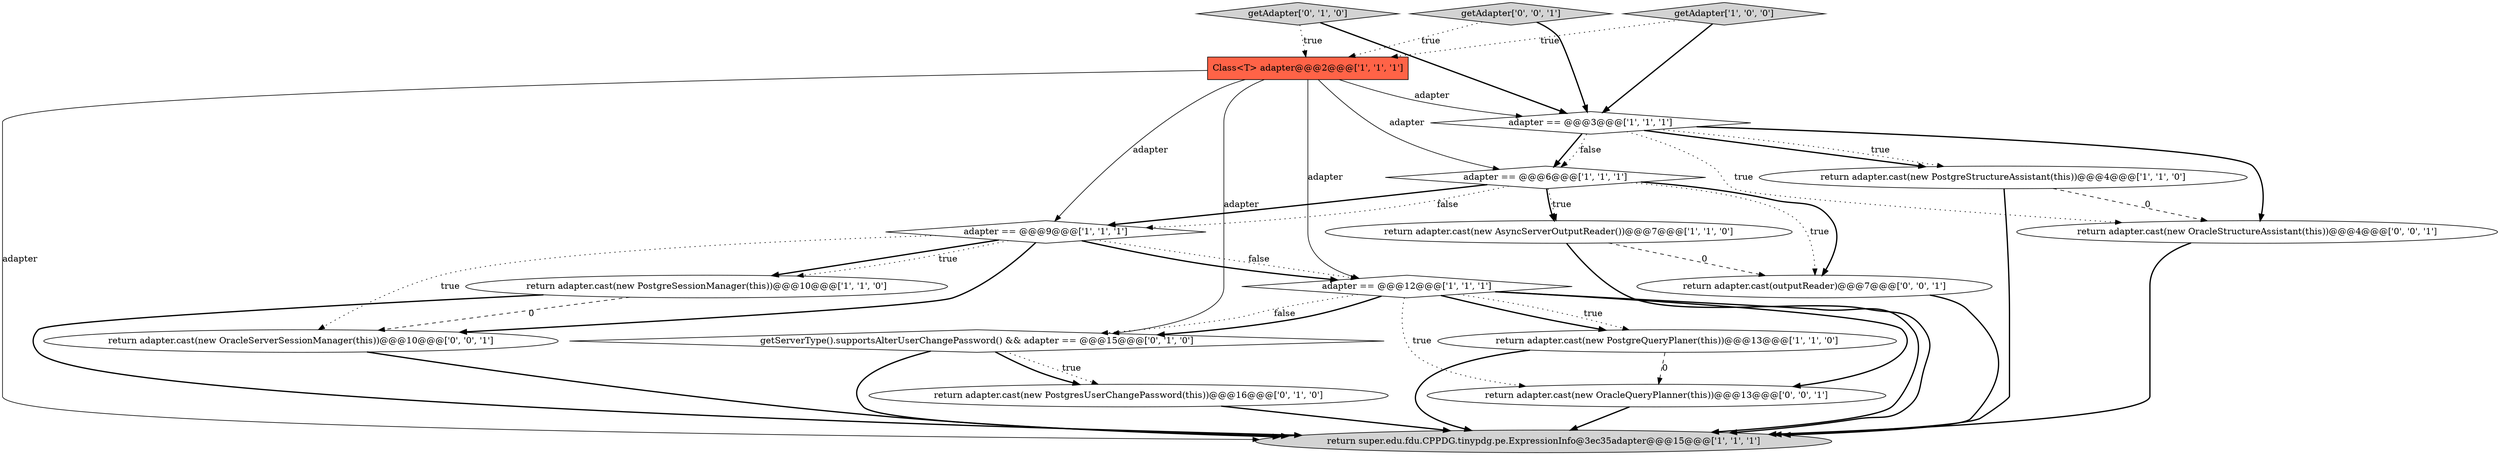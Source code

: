 digraph {
2 [style = filled, label = "return adapter.cast(new PostgreSessionManager(this))@@@10@@@['1', '1', '0']", fillcolor = white, shape = ellipse image = "AAA0AAABBB1BBB"];
1 [style = filled, label = "Class<T> adapter@@@2@@@['1', '1', '1']", fillcolor = tomato, shape = box image = "AAA0AAABBB1BBB"];
10 [style = filled, label = "getAdapter['1', '0', '0']", fillcolor = lightgray, shape = diamond image = "AAA0AAABBB1BBB"];
9 [style = filled, label = "return adapter.cast(new AsyncServerOutputReader())@@@7@@@['1', '1', '0']", fillcolor = white, shape = ellipse image = "AAA0AAABBB1BBB"];
11 [style = filled, label = "getAdapter['0', '1', '0']", fillcolor = lightgray, shape = diamond image = "AAA0AAABBB2BBB"];
13 [style = filled, label = "return adapter.cast(new PostgresUserChangePassword(this))@@@16@@@['0', '1', '0']", fillcolor = white, shape = ellipse image = "AAA1AAABBB2BBB"];
14 [style = filled, label = "return adapter.cast(new OracleServerSessionManager(this))@@@10@@@['0', '0', '1']", fillcolor = white, shape = ellipse image = "AAA0AAABBB3BBB"];
17 [style = filled, label = "return adapter.cast(new OracleQueryPlanner(this))@@@13@@@['0', '0', '1']", fillcolor = white, shape = ellipse image = "AAA0AAABBB3BBB"];
0 [style = filled, label = "adapter == @@@3@@@['1', '1', '1']", fillcolor = white, shape = diamond image = "AAA0AAABBB1BBB"];
12 [style = filled, label = "getServerType().supportsAlterUserChangePassword() && adapter == @@@15@@@['0', '1', '0']", fillcolor = white, shape = diamond image = "AAA1AAABBB2BBB"];
3 [style = filled, label = "adapter == @@@12@@@['1', '1', '1']", fillcolor = white, shape = diamond image = "AAA0AAABBB1BBB"];
8 [style = filled, label = "adapter == @@@6@@@['1', '1', '1']", fillcolor = white, shape = diamond image = "AAA0AAABBB1BBB"];
16 [style = filled, label = "getAdapter['0', '0', '1']", fillcolor = lightgray, shape = diamond image = "AAA0AAABBB3BBB"];
5 [style = filled, label = "adapter == @@@9@@@['1', '1', '1']", fillcolor = white, shape = diamond image = "AAA0AAABBB1BBB"];
18 [style = filled, label = "return adapter.cast(new OracleStructureAssistant(this))@@@4@@@['0', '0', '1']", fillcolor = white, shape = ellipse image = "AAA0AAABBB3BBB"];
4 [style = filled, label = "return adapter.cast(new PostgreQueryPlaner(this))@@@13@@@['1', '1', '0']", fillcolor = white, shape = ellipse image = "AAA0AAABBB1BBB"];
6 [style = filled, label = "return super.edu.fdu.CPPDG.tinypdg.pe.ExpressionInfo@3ec35adapter@@@15@@@['1', '1', '1']", fillcolor = lightgray, shape = ellipse image = "AAA0AAABBB1BBB"];
7 [style = filled, label = "return adapter.cast(new PostgreStructureAssistant(this))@@@4@@@['1', '1', '0']", fillcolor = white, shape = ellipse image = "AAA0AAABBB1BBB"];
15 [style = filled, label = "return adapter.cast(outputReader)@@@7@@@['0', '0', '1']", fillcolor = white, shape = ellipse image = "AAA0AAABBB3BBB"];
5->2 [style = bold, label=""];
5->14 [style = dotted, label="true"];
5->14 [style = bold, label=""];
4->6 [style = bold, label=""];
8->5 [style = dotted, label="false"];
10->1 [style = dotted, label="true"];
8->9 [style = bold, label=""];
5->3 [style = dotted, label="false"];
8->5 [style = bold, label=""];
0->7 [style = bold, label=""];
0->7 [style = dotted, label="true"];
11->0 [style = bold, label=""];
13->6 [style = bold, label=""];
12->13 [style = dotted, label="true"];
7->6 [style = bold, label=""];
16->0 [style = bold, label=""];
3->17 [style = dotted, label="true"];
4->17 [style = dashed, label="0"];
0->8 [style = bold, label=""];
1->5 [style = solid, label="adapter"];
1->3 [style = solid, label="adapter"];
16->1 [style = dotted, label="true"];
15->6 [style = bold, label=""];
12->13 [style = bold, label=""];
9->6 [style = bold, label=""];
3->6 [style = bold, label=""];
3->17 [style = bold, label=""];
8->15 [style = dotted, label="true"];
17->6 [style = bold, label=""];
3->4 [style = dotted, label="true"];
11->1 [style = dotted, label="true"];
3->12 [style = bold, label=""];
18->6 [style = bold, label=""];
9->15 [style = dashed, label="0"];
2->14 [style = dashed, label="0"];
1->12 [style = solid, label="adapter"];
8->15 [style = bold, label=""];
14->6 [style = bold, label=""];
0->8 [style = dotted, label="false"];
12->6 [style = bold, label=""];
0->18 [style = dotted, label="true"];
2->6 [style = bold, label=""];
1->6 [style = solid, label="adapter"];
5->3 [style = bold, label=""];
1->0 [style = solid, label="adapter"];
3->12 [style = dotted, label="false"];
0->18 [style = bold, label=""];
5->2 [style = dotted, label="true"];
3->4 [style = bold, label=""];
10->0 [style = bold, label=""];
1->8 [style = solid, label="adapter"];
7->18 [style = dashed, label="0"];
8->9 [style = dotted, label="true"];
}

